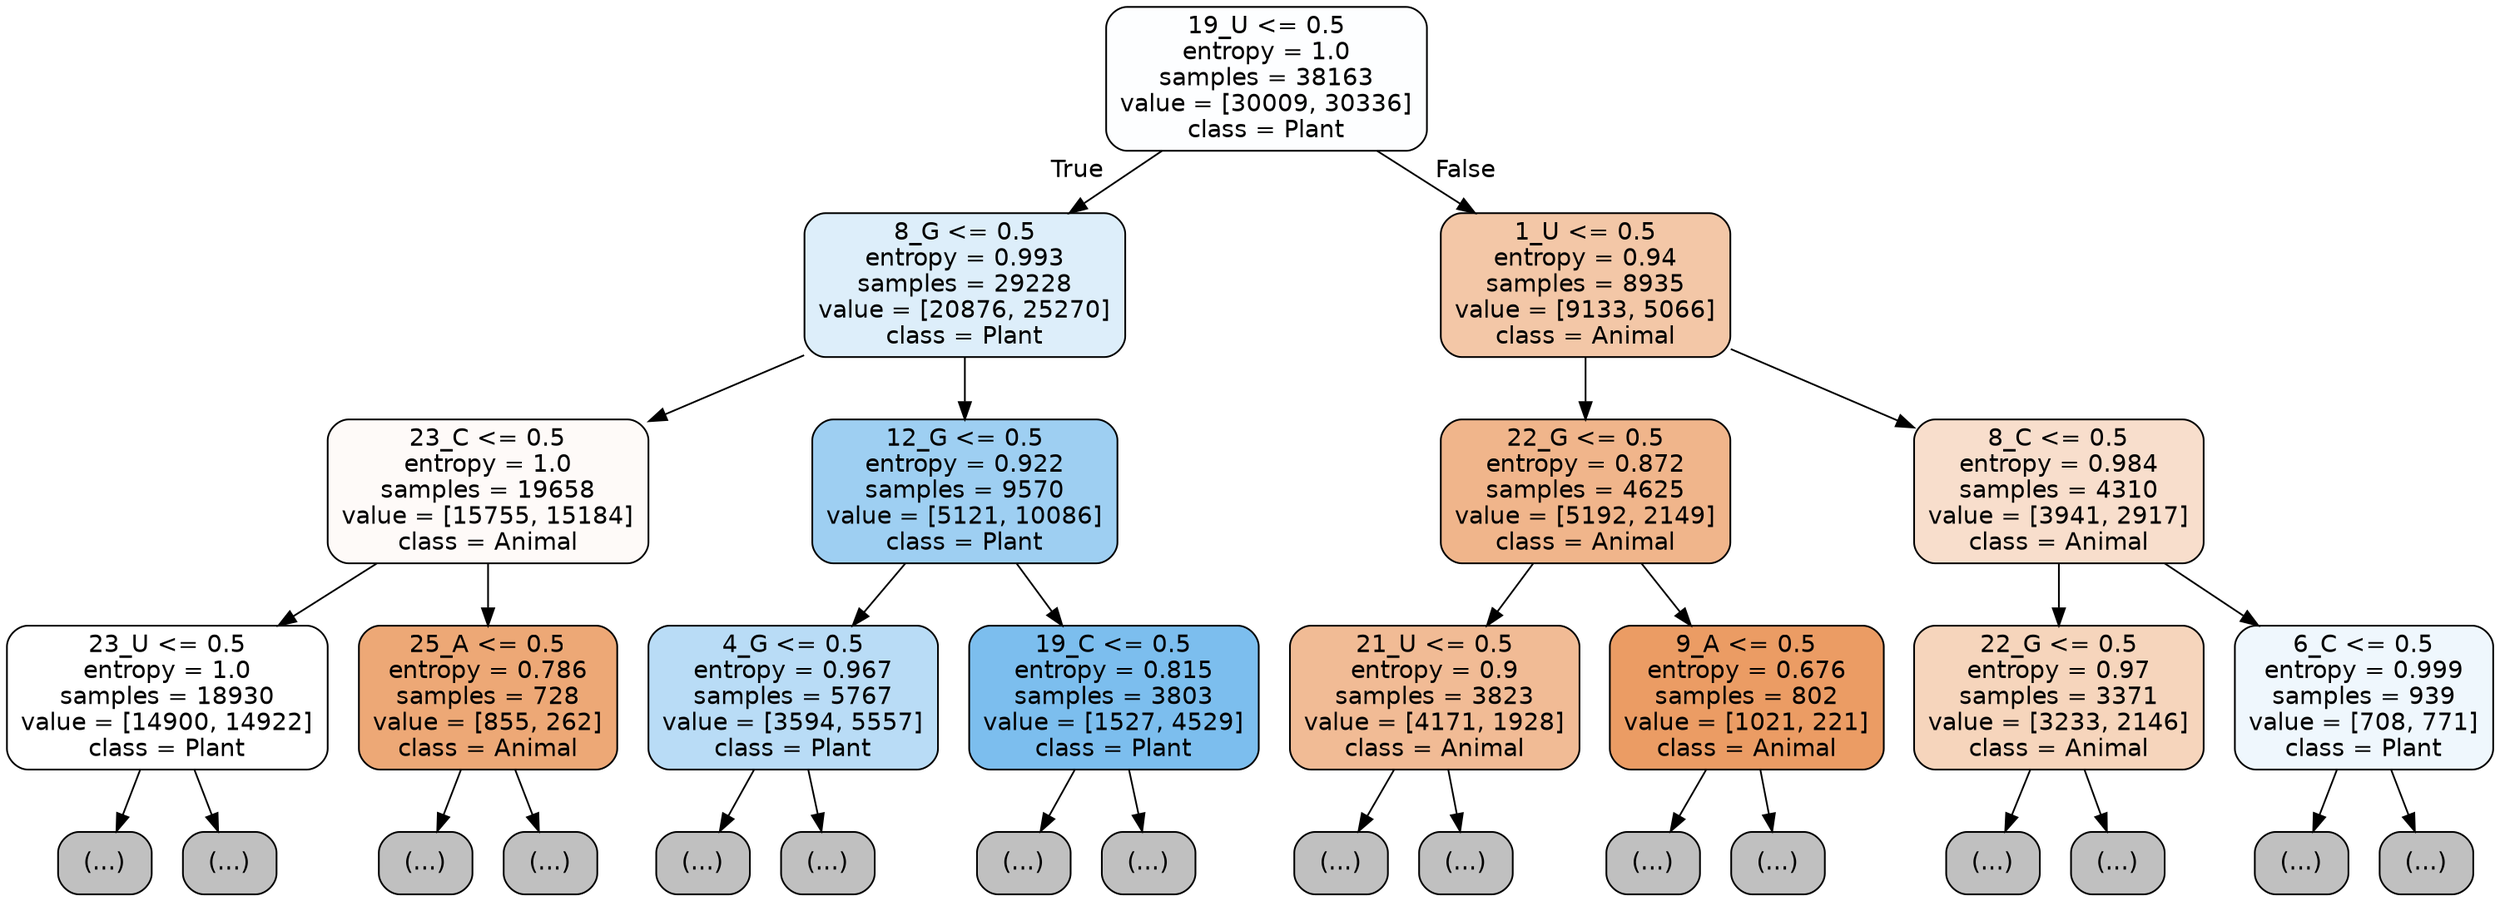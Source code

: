 digraph Tree {
node [shape=box, style="filled, rounded", color="black", fontname="helvetica"] ;
edge [fontname="helvetica"] ;
0 [label="19_U <= 0.5\nentropy = 1.0\nsamples = 38163\nvalue = [30009, 30336]\nclass = Plant", fillcolor="#fdfeff"] ;
1 [label="8_G <= 0.5\nentropy = 0.993\nsamples = 29228\nvalue = [20876, 25270]\nclass = Plant", fillcolor="#ddeefa"] ;
0 -> 1 [labeldistance=2.5, labelangle=45, headlabel="True"] ;
2 [label="23_C <= 0.5\nentropy = 1.0\nsamples = 19658\nvalue = [15755, 15184]\nclass = Animal", fillcolor="#fefaf8"] ;
1 -> 2 ;
3 [label="23_U <= 0.5\nentropy = 1.0\nsamples = 18930\nvalue = [14900, 14922]\nclass = Plant", fillcolor="#ffffff"] ;
2 -> 3 ;
4 [label="(...)", fillcolor="#C0C0C0"] ;
3 -> 4 ;
8427 [label="(...)", fillcolor="#C0C0C0"] ;
3 -> 8427 ;
8836 [label="25_A <= 0.5\nentropy = 0.786\nsamples = 728\nvalue = [855, 262]\nclass = Animal", fillcolor="#eda876"] ;
2 -> 8836 ;
8837 [label="(...)", fillcolor="#C0C0C0"] ;
8836 -> 8837 ;
9164 [label="(...)", fillcolor="#C0C0C0"] ;
8836 -> 9164 ;
9177 [label="12_G <= 0.5\nentropy = 0.922\nsamples = 9570\nvalue = [5121, 10086]\nclass = Plant", fillcolor="#9ecff2"] ;
1 -> 9177 ;
9178 [label="4_G <= 0.5\nentropy = 0.967\nsamples = 5767\nvalue = [3594, 5557]\nclass = Plant", fillcolor="#b9dcf6"] ;
9177 -> 9178 ;
9179 [label="(...)", fillcolor="#C0C0C0"] ;
9178 -> 9179 ;
10818 [label="(...)", fillcolor="#C0C0C0"] ;
9178 -> 10818 ;
11597 [label="19_C <= 0.5\nentropy = 0.815\nsamples = 3803\nvalue = [1527, 4529]\nclass = Plant", fillcolor="#7cbeee"] ;
9177 -> 11597 ;
11598 [label="(...)", fillcolor="#C0C0C0"] ;
11597 -> 11598 ;
12211 [label="(...)", fillcolor="#C0C0C0"] ;
11597 -> 12211 ;
12504 [label="1_U <= 0.5\nentropy = 0.94\nsamples = 8935\nvalue = [9133, 5066]\nclass = Animal", fillcolor="#f3c7a7"] ;
0 -> 12504 [labeldistance=2.5, labelangle=-45, headlabel="False"] ;
12505 [label="22_G <= 0.5\nentropy = 0.872\nsamples = 4625\nvalue = [5192, 2149]\nclass = Animal", fillcolor="#f0b58b"] ;
12504 -> 12505 ;
12506 [label="21_U <= 0.5\nentropy = 0.9\nsamples = 3823\nvalue = [4171, 1928]\nclass = Animal", fillcolor="#f1bb95"] ;
12505 -> 12506 ;
12507 [label="(...)", fillcolor="#C0C0C0"] ;
12506 -> 12507 ;
14184 [label="(...)", fillcolor="#C0C0C0"] ;
12506 -> 14184 ;
14637 [label="9_A <= 0.5\nentropy = 0.676\nsamples = 802\nvalue = [1021, 221]\nclass = Animal", fillcolor="#eb9c64"] ;
12505 -> 14637 ;
14638 [label="(...)", fillcolor="#C0C0C0"] ;
14637 -> 14638 ;
14847 [label="(...)", fillcolor="#C0C0C0"] ;
14637 -> 14847 ;
14918 [label="8_C <= 0.5\nentropy = 0.984\nsamples = 4310\nvalue = [3941, 2917]\nclass = Animal", fillcolor="#f8decc"] ;
12504 -> 14918 ;
14919 [label="22_G <= 0.5\nentropy = 0.97\nsamples = 3371\nvalue = [3233, 2146]\nclass = Animal", fillcolor="#f6d5bc"] ;
14918 -> 14919 ;
14920 [label="(...)", fillcolor="#C0C0C0"] ;
14919 -> 14920 ;
16187 [label="(...)", fillcolor="#C0C0C0"] ;
14919 -> 16187 ;
16332 [label="6_C <= 0.5\nentropy = 0.999\nsamples = 939\nvalue = [708, 771]\nclass = Plant", fillcolor="#eff7fd"] ;
14918 -> 16332 ;
16333 [label="(...)", fillcolor="#C0C0C0"] ;
16332 -> 16333 ;
16660 [label="(...)", fillcolor="#C0C0C0"] ;
16332 -> 16660 ;
}